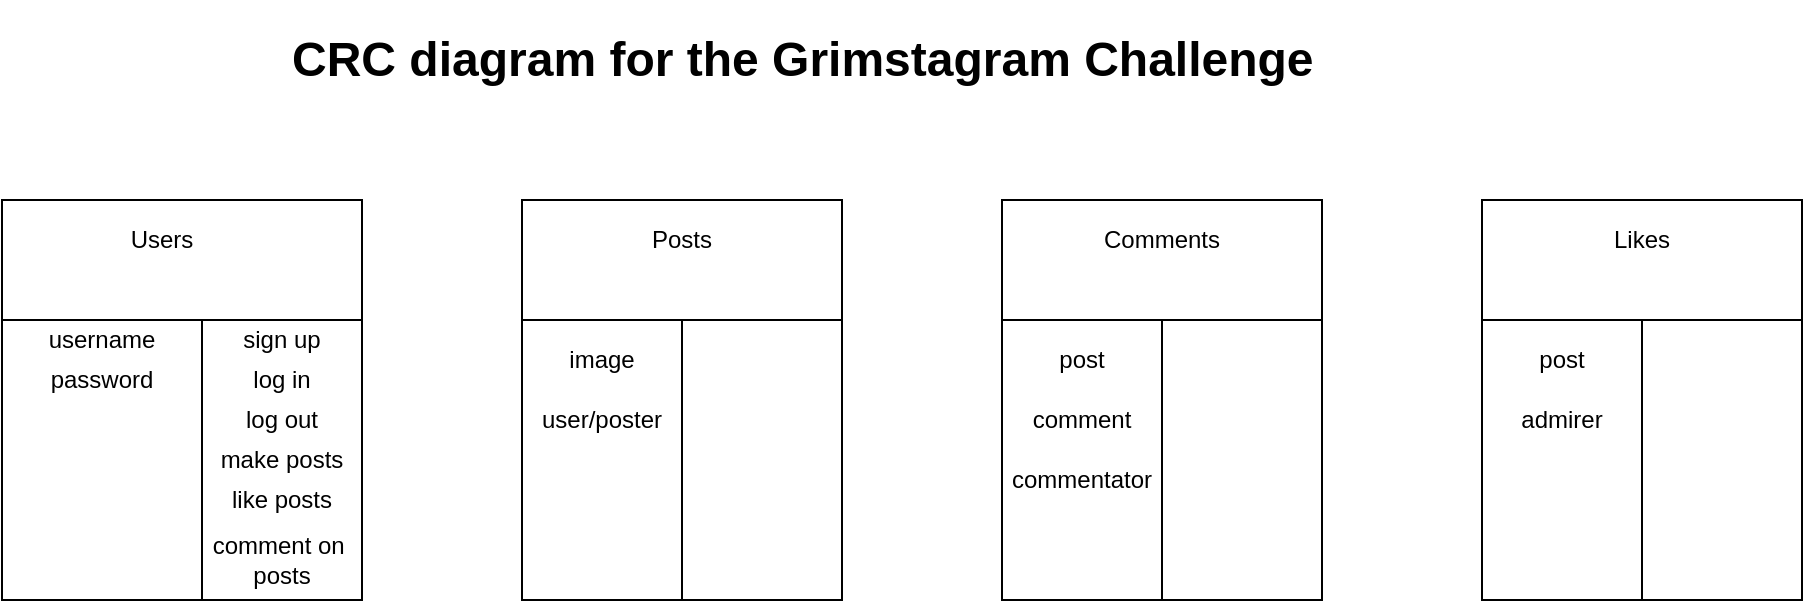 <mxfile version="10.5.2" type="github"><diagram id="O5EG5j7Cz1_RihL33hbX" name="Page-1"><mxGraphModel dx="1074" dy="703" grid="1" gridSize="10" guides="1" tooltips="1" connect="1" arrows="1" fold="1" page="1" pageScale="1" pageWidth="1169" pageHeight="827" math="0" shadow="0"><root><mxCell id="0"/><mxCell id="1" parent="0"/><mxCell id="iwpwQzR4EE5qm6rakxWF-2" value="" style="rounded=0;whiteSpace=wrap;html=1;" vertex="1" parent="1"><mxGeometry x="100" y="120" width="100" height="200" as="geometry"/></mxCell><mxCell id="iwpwQzR4EE5qm6rakxWF-3" value="" style="rounded=0;whiteSpace=wrap;html=1;" vertex="1" parent="1"><mxGeometry x="100" y="120" width="180" height="60" as="geometry"/></mxCell><mxCell id="iwpwQzR4EE5qm6rakxWF-4" value="Users" style="text;html=1;strokeColor=none;fillColor=none;align=center;verticalAlign=middle;whiteSpace=wrap;rounded=0;" vertex="1" parent="1"><mxGeometry x="160" y="130" width="40" height="20" as="geometry"/></mxCell><mxCell id="iwpwQzR4EE5qm6rakxWF-5" value="username" style="text;html=1;strokeColor=none;fillColor=none;align=center;verticalAlign=middle;whiteSpace=wrap;rounded=0;" vertex="1" parent="1"><mxGeometry x="100" y="180" width="100" height="20" as="geometry"/></mxCell><mxCell id="iwpwQzR4EE5qm6rakxWF-6" value="password" style="text;html=1;strokeColor=none;fillColor=none;align=center;verticalAlign=middle;whiteSpace=wrap;rounded=0;direction=south;" vertex="1" parent="1"><mxGeometry x="100" y="190" width="100" height="40" as="geometry"/></mxCell><mxCell id="iwpwQzR4EE5qm6rakxWF-8" value="" style="rounded=0;whiteSpace=wrap;html=1;" vertex="1" parent="1"><mxGeometry x="200" y="180" width="80" height="140" as="geometry"/></mxCell><mxCell id="iwpwQzR4EE5qm6rakxWF-9" value="sign up" style="text;html=1;strokeColor=none;fillColor=none;align=center;verticalAlign=middle;whiteSpace=wrap;rounded=0;" vertex="1" parent="1"><mxGeometry x="200" y="180" width="80" height="20" as="geometry"/></mxCell><mxCell id="iwpwQzR4EE5qm6rakxWF-10" value="log in" style="text;html=1;strokeColor=none;fillColor=none;align=center;verticalAlign=middle;whiteSpace=wrap;rounded=0;" vertex="1" parent="1"><mxGeometry x="200" y="200" width="80" height="20" as="geometry"/></mxCell><mxCell id="iwpwQzR4EE5qm6rakxWF-11" value="log out" style="text;html=1;strokeColor=none;fillColor=none;align=center;verticalAlign=middle;whiteSpace=wrap;rounded=0;" vertex="1" parent="1"><mxGeometry x="200" y="220" width="80" height="20" as="geometry"/></mxCell><mxCell id="iwpwQzR4EE5qm6rakxWF-12" value="make posts" style="text;html=1;strokeColor=none;fillColor=none;align=center;verticalAlign=middle;whiteSpace=wrap;rounded=0;" vertex="1" parent="1"><mxGeometry x="200" y="240" width="80" height="20" as="geometry"/></mxCell><mxCell id="iwpwQzR4EE5qm6rakxWF-14" value="like posts" style="text;html=1;strokeColor=none;fillColor=none;align=center;verticalAlign=middle;whiteSpace=wrap;rounded=0;" vertex="1" parent="1"><mxGeometry x="200" y="265" width="80" height="10" as="geometry"/></mxCell><mxCell id="iwpwQzR4EE5qm6rakxWF-16" value="comment on&amp;nbsp; posts" style="text;html=1;strokeColor=none;fillColor=none;align=center;verticalAlign=middle;whiteSpace=wrap;rounded=0;" vertex="1" parent="1"><mxGeometry x="200" y="295" width="80" height="10" as="geometry"/></mxCell><mxCell id="iwpwQzR4EE5qm6rakxWF-18" value="" style="rounded=0;whiteSpace=wrap;html=1;" vertex="1" parent="1"><mxGeometry x="360" y="120" width="160" height="60" as="geometry"/></mxCell><mxCell id="iwpwQzR4EE5qm6rakxWF-19" value="" style="rounded=0;whiteSpace=wrap;html=1;" vertex="1" parent="1"><mxGeometry x="360" y="180" width="80" height="140" as="geometry"/></mxCell><mxCell id="iwpwQzR4EE5qm6rakxWF-20" value="" style="rounded=0;whiteSpace=wrap;html=1;" vertex="1" parent="1"><mxGeometry x="440" y="180" width="80" height="140" as="geometry"/></mxCell><mxCell id="iwpwQzR4EE5qm6rakxWF-21" value="Posts" style="text;html=1;strokeColor=none;fillColor=none;align=center;verticalAlign=middle;whiteSpace=wrap;rounded=0;" vertex="1" parent="1"><mxGeometry x="420" y="130" width="40" height="20" as="geometry"/></mxCell><mxCell id="iwpwQzR4EE5qm6rakxWF-22" value="image" style="text;html=1;strokeColor=none;fillColor=none;align=center;verticalAlign=middle;whiteSpace=wrap;rounded=0;" vertex="1" parent="1"><mxGeometry x="380" y="190" width="40" height="20" as="geometry"/></mxCell><mxCell id="iwpwQzR4EE5qm6rakxWF-23" value="user/poster" style="text;html=1;strokeColor=none;fillColor=none;align=center;verticalAlign=middle;whiteSpace=wrap;rounded=0;" vertex="1" parent="1"><mxGeometry x="360" y="220" width="80" height="20" as="geometry"/></mxCell><mxCell id="iwpwQzR4EE5qm6rakxWF-27" value="" style="rounded=0;whiteSpace=wrap;html=1;" vertex="1" parent="1"><mxGeometry x="600" y="120" width="160" height="60" as="geometry"/></mxCell><mxCell id="iwpwQzR4EE5qm6rakxWF-28" value="" style="rounded=0;whiteSpace=wrap;html=1;" vertex="1" parent="1"><mxGeometry x="600" y="180" width="80" height="140" as="geometry"/></mxCell><mxCell id="iwpwQzR4EE5qm6rakxWF-29" value="" style="rounded=0;whiteSpace=wrap;html=1;" vertex="1" parent="1"><mxGeometry x="680" y="180" width="80" height="140" as="geometry"/></mxCell><mxCell id="iwpwQzR4EE5qm6rakxWF-30" value="Comments" style="text;html=1;strokeColor=none;fillColor=none;align=center;verticalAlign=middle;whiteSpace=wrap;rounded=0;" vertex="1" parent="1"><mxGeometry x="660" y="130" width="40" height="20" as="geometry"/></mxCell><mxCell id="iwpwQzR4EE5qm6rakxWF-31" value="post" style="text;html=1;strokeColor=none;fillColor=none;align=center;verticalAlign=middle;whiteSpace=wrap;rounded=0;" vertex="1" parent="1"><mxGeometry x="600" y="190" width="80" height="20" as="geometry"/></mxCell><mxCell id="iwpwQzR4EE5qm6rakxWF-32" value="comment" style="text;html=1;strokeColor=none;fillColor=none;align=center;verticalAlign=middle;whiteSpace=wrap;rounded=0;" vertex="1" parent="1"><mxGeometry x="620" y="220" width="40" height="20" as="geometry"/></mxCell><mxCell id="iwpwQzR4EE5qm6rakxWF-33" value="commentator" style="text;html=1;strokeColor=none;fillColor=none;align=center;verticalAlign=middle;whiteSpace=wrap;rounded=0;" vertex="1" parent="1"><mxGeometry x="600" y="250" width="80" height="20" as="geometry"/></mxCell><mxCell id="iwpwQzR4EE5qm6rakxWF-34" value="" style="rounded=0;whiteSpace=wrap;html=1;" vertex="1" parent="1"><mxGeometry x="840" y="120" width="160" height="60" as="geometry"/></mxCell><mxCell id="iwpwQzR4EE5qm6rakxWF-35" value="" style="rounded=0;whiteSpace=wrap;html=1;" vertex="1" parent="1"><mxGeometry x="840" y="180" width="80" height="140" as="geometry"/></mxCell><mxCell id="iwpwQzR4EE5qm6rakxWF-36" value="" style="rounded=0;whiteSpace=wrap;html=1;" vertex="1" parent="1"><mxGeometry x="920" y="180" width="80" height="140" as="geometry"/></mxCell><mxCell id="iwpwQzR4EE5qm6rakxWF-37" value="Likes" style="text;html=1;strokeColor=none;fillColor=none;align=center;verticalAlign=middle;whiteSpace=wrap;rounded=0;" vertex="1" parent="1"><mxGeometry x="900" y="130" width="40" height="20" as="geometry"/></mxCell><mxCell id="iwpwQzR4EE5qm6rakxWF-38" value="post" style="text;html=1;strokeColor=none;fillColor=none;align=center;verticalAlign=middle;whiteSpace=wrap;rounded=0;" vertex="1" parent="1"><mxGeometry x="840" y="190" width="80" height="20" as="geometry"/></mxCell><mxCell id="iwpwQzR4EE5qm6rakxWF-39" value="admirer" style="text;html=1;strokeColor=none;fillColor=none;align=center;verticalAlign=middle;whiteSpace=wrap;rounded=0;" vertex="1" parent="1"><mxGeometry x="840" y="220" width="80" height="20" as="geometry"/></mxCell><mxCell id="iwpwQzR4EE5qm6rakxWF-42" value="&lt;h1&gt;CRC diagram for the Grimstagram Challenge&lt;/h1&gt;" style="text;html=1;strokeColor=none;fillColor=none;spacing=5;spacingTop=-20;whiteSpace=wrap;overflow=hidden;rounded=0;" vertex="1" parent="1"><mxGeometry x="240" y="30" width="640" height="70" as="geometry"/></mxCell></root></mxGraphModel></diagram></mxfile>